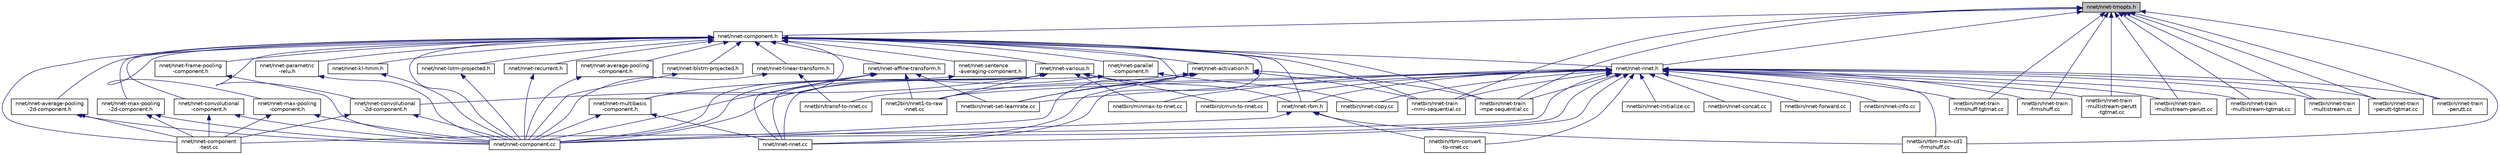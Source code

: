 digraph "nnet/nnet-trnopts.h"
{
  edge [fontname="Helvetica",fontsize="10",labelfontname="Helvetica",labelfontsize="10"];
  node [fontname="Helvetica",fontsize="10",shape=record];
  Node26 [label="nnet/nnet-trnopts.h",height=0.2,width=0.4,color="black", fillcolor="grey75", style="filled", fontcolor="black"];
  Node26 -> Node27 [dir="back",color="midnightblue",fontsize="10",style="solid",fontname="Helvetica"];
  Node27 [label="nnet/nnet-component.h",height=0.2,width=0.4,color="black", fillcolor="white", style="filled",URL="$nnet-component_8h.html"];
  Node27 -> Node28 [dir="back",color="midnightblue",fontsize="10",style="solid",fontname="Helvetica"];
  Node28 [label="nnet/nnet-activation.h",height=0.2,width=0.4,color="black", fillcolor="white", style="filled",URL="$nnet-activation_8h.html"];
  Node28 -> Node29 [dir="back",color="midnightblue",fontsize="10",style="solid",fontname="Helvetica"];
  Node29 [label="nnet/nnet-component.cc",height=0.2,width=0.4,color="black", fillcolor="white", style="filled",URL="$nnet-component_8cc.html"];
  Node28 -> Node30 [dir="back",color="midnightblue",fontsize="10",style="solid",fontname="Helvetica"];
  Node30 [label="nnet/nnet-nnet.cc",height=0.2,width=0.4,color="black", fillcolor="white", style="filled",URL="$nnet-nnet_8cc.html"];
  Node28 -> Node31 [dir="back",color="midnightblue",fontsize="10",style="solid",fontname="Helvetica"];
  Node31 [label="nnetbin/nnet-set-learnrate.cc",height=0.2,width=0.4,color="black", fillcolor="white", style="filled",URL="$nnet-set-learnrate_8cc.html"];
  Node28 -> Node32 [dir="back",color="midnightblue",fontsize="10",style="solid",fontname="Helvetica"];
  Node32 [label="nnetbin/nnet-train\l-mmi-sequential.cc",height=0.2,width=0.4,color="black", fillcolor="white", style="filled",URL="$nnet-train-mmi-sequential_8cc.html"];
  Node28 -> Node33 [dir="back",color="midnightblue",fontsize="10",style="solid",fontname="Helvetica"];
  Node33 [label="nnetbin/nnet-train\l-mpe-sequential.cc",height=0.2,width=0.4,color="black", fillcolor="white", style="filled",URL="$nnet-train-mpe-sequential_8cc.html"];
  Node28 -> Node34 [dir="back",color="midnightblue",fontsize="10",style="solid",fontname="Helvetica"];
  Node34 [label="nnet2bin/nnet1-to-raw\l-nnet.cc",height=0.2,width=0.4,color="black", fillcolor="white", style="filled",URL="$nnet1-to-raw-nnet_8cc.html"];
  Node27 -> Node35 [dir="back",color="midnightblue",fontsize="10",style="solid",fontname="Helvetica"];
  Node35 [label="nnet/nnet-affine-transform.h",height=0.2,width=0.4,color="black", fillcolor="white", style="filled",URL="$nnet-affine-transform_8h.html"];
  Node35 -> Node29 [dir="back",color="midnightblue",fontsize="10",style="solid",fontname="Helvetica"];
  Node35 -> Node36 [dir="back",color="midnightblue",fontsize="10",style="solid",fontname="Helvetica"];
  Node36 [label="nnet/nnet-multibasis\l-component.h",height=0.2,width=0.4,color="black", fillcolor="white", style="filled",URL="$nnet-multibasis-component_8h.html"];
  Node36 -> Node29 [dir="back",color="midnightblue",fontsize="10",style="solid",fontname="Helvetica"];
  Node36 -> Node30 [dir="back",color="midnightblue",fontsize="10",style="solid",fontname="Helvetica"];
  Node35 -> Node30 [dir="back",color="midnightblue",fontsize="10",style="solid",fontname="Helvetica"];
  Node35 -> Node31 [dir="back",color="midnightblue",fontsize="10",style="solid",fontname="Helvetica"];
  Node35 -> Node34 [dir="back",color="midnightblue",fontsize="10",style="solid",fontname="Helvetica"];
  Node27 -> Node37 [dir="back",color="midnightblue",fontsize="10",style="solid",fontname="Helvetica"];
  Node37 [label="nnet/nnet-average-pooling\l-2d-component.h",height=0.2,width=0.4,color="black", fillcolor="white", style="filled",URL="$nnet-average-pooling-2d-component_8h.html"];
  Node37 -> Node38 [dir="back",color="midnightblue",fontsize="10",style="solid",fontname="Helvetica"];
  Node38 [label="nnet/nnet-component\l-test.cc",height=0.2,width=0.4,color="black", fillcolor="white", style="filled",URL="$nnet-component-test_8cc.html"];
  Node37 -> Node29 [dir="back",color="midnightblue",fontsize="10",style="solid",fontname="Helvetica"];
  Node27 -> Node39 [dir="back",color="midnightblue",fontsize="10",style="solid",fontname="Helvetica"];
  Node39 [label="nnet/nnet-average-pooling\l-component.h",height=0.2,width=0.4,color="black", fillcolor="white", style="filled",URL="$nnet-average-pooling-component_8h.html"];
  Node39 -> Node29 [dir="back",color="midnightblue",fontsize="10",style="solid",fontname="Helvetica"];
  Node27 -> Node40 [dir="back",color="midnightblue",fontsize="10",style="solid",fontname="Helvetica"];
  Node40 [label="nnet/nnet-blstm-projected.h",height=0.2,width=0.4,color="black", fillcolor="white", style="filled",URL="$nnet-blstm-projected_8h.html"];
  Node40 -> Node29 [dir="back",color="midnightblue",fontsize="10",style="solid",fontname="Helvetica"];
  Node27 -> Node38 [dir="back",color="midnightblue",fontsize="10",style="solid",fontname="Helvetica"];
  Node27 -> Node41 [dir="back",color="midnightblue",fontsize="10",style="solid",fontname="Helvetica"];
  Node41 [label="nnet/nnet-nnet.h",height=0.2,width=0.4,color="black", fillcolor="white", style="filled",URL="$nnet-nnet_8h.html"];
  Node41 -> Node38 [dir="back",color="midnightblue",fontsize="10",style="solid",fontname="Helvetica"];
  Node41 -> Node29 [dir="back",color="midnightblue",fontsize="10",style="solid",fontname="Helvetica"];
  Node41 -> Node42 [dir="back",color="midnightblue",fontsize="10",style="solid",fontname="Helvetica"];
  Node42 [label="nnet/nnet-rbm.h",height=0.2,width=0.4,color="black", fillcolor="white", style="filled",URL="$nnet-rbm_8h.html"];
  Node42 -> Node29 [dir="back",color="midnightblue",fontsize="10",style="solid",fontname="Helvetica"];
  Node42 -> Node43 [dir="back",color="midnightblue",fontsize="10",style="solid",fontname="Helvetica"];
  Node43 [label="nnetbin/rbm-convert\l-to-nnet.cc",height=0.2,width=0.4,color="black", fillcolor="white", style="filled",URL="$rbm-convert-to-nnet_8cc.html"];
  Node42 -> Node44 [dir="back",color="midnightblue",fontsize="10",style="solid",fontname="Helvetica"];
  Node44 [label="nnetbin/rbm-train-cd1\l-frmshuff.cc",height=0.2,width=0.4,color="black", fillcolor="white", style="filled",URL="$rbm-train-cd1-frmshuff_8cc.html"];
  Node41 -> Node30 [dir="back",color="midnightblue",fontsize="10",style="solid",fontname="Helvetica"];
  Node41 -> Node45 [dir="back",color="midnightblue",fontsize="10",style="solid",fontname="Helvetica"];
  Node45 [label="nnetbin/cmvn-to-nnet.cc",height=0.2,width=0.4,color="black", fillcolor="white", style="filled",URL="$cmvn-to-nnet_8cc.html"];
  Node41 -> Node46 [dir="back",color="midnightblue",fontsize="10",style="solid",fontname="Helvetica"];
  Node46 [label="nnetbin/minmax-to-nnet.cc",height=0.2,width=0.4,color="black", fillcolor="white", style="filled",URL="$minmax-to-nnet_8cc.html"];
  Node41 -> Node47 [dir="back",color="midnightblue",fontsize="10",style="solid",fontname="Helvetica"];
  Node47 [label="nnetbin/nnet-concat.cc",height=0.2,width=0.4,color="black", fillcolor="white", style="filled",URL="$nnet-concat_8cc.html"];
  Node41 -> Node48 [dir="back",color="midnightblue",fontsize="10",style="solid",fontname="Helvetica"];
  Node48 [label="nnetbin/nnet-copy.cc",height=0.2,width=0.4,color="black", fillcolor="white", style="filled",URL="$nnet-copy_8cc.html"];
  Node41 -> Node49 [dir="back",color="midnightblue",fontsize="10",style="solid",fontname="Helvetica"];
  Node49 [label="nnetbin/nnet-forward.cc",height=0.2,width=0.4,color="black", fillcolor="white", style="filled",URL="$nnet-forward_8cc.html"];
  Node41 -> Node50 [dir="back",color="midnightblue",fontsize="10",style="solid",fontname="Helvetica"];
  Node50 [label="nnetbin/nnet-info.cc",height=0.2,width=0.4,color="black", fillcolor="white", style="filled",URL="$nnet-info_8cc.html"];
  Node41 -> Node51 [dir="back",color="midnightblue",fontsize="10",style="solid",fontname="Helvetica"];
  Node51 [label="nnetbin/nnet-initialize.cc",height=0.2,width=0.4,color="black", fillcolor="white", style="filled",URL="$nnet-initialize_8cc.html"];
  Node41 -> Node31 [dir="back",color="midnightblue",fontsize="10",style="solid",fontname="Helvetica"];
  Node41 -> Node52 [dir="back",color="midnightblue",fontsize="10",style="solid",fontname="Helvetica"];
  Node52 [label="nnetbin/nnet-train\l-frmshuff-tgtmat.cc",height=0.2,width=0.4,color="black", fillcolor="white", style="filled",URL="$nnet-train-frmshuff-tgtmat_8cc.html"];
  Node41 -> Node53 [dir="back",color="midnightblue",fontsize="10",style="solid",fontname="Helvetica"];
  Node53 [label="nnetbin/nnet-train\l-frmshuff.cc",height=0.2,width=0.4,color="black", fillcolor="white", style="filled",URL="$nnet-train-frmshuff_8cc.html"];
  Node41 -> Node32 [dir="back",color="midnightblue",fontsize="10",style="solid",fontname="Helvetica"];
  Node41 -> Node33 [dir="back",color="midnightblue",fontsize="10",style="solid",fontname="Helvetica"];
  Node41 -> Node54 [dir="back",color="midnightblue",fontsize="10",style="solid",fontname="Helvetica"];
  Node54 [label="nnetbin/nnet-train\l-multistream-perutt\l-tgtmat.cc",height=0.2,width=0.4,color="black", fillcolor="white", style="filled",URL="$nnet-train-multistream-perutt-tgtmat_8cc.html"];
  Node41 -> Node55 [dir="back",color="midnightblue",fontsize="10",style="solid",fontname="Helvetica"];
  Node55 [label="nnetbin/nnet-train\l-multistream-perutt.cc",height=0.2,width=0.4,color="black", fillcolor="white", style="filled",URL="$nnet-train-multistream-perutt_8cc.html"];
  Node41 -> Node56 [dir="back",color="midnightblue",fontsize="10",style="solid",fontname="Helvetica"];
  Node56 [label="nnetbin/nnet-train\l-multistream-tgtmat.cc",height=0.2,width=0.4,color="black", fillcolor="white", style="filled",URL="$nnet-train-multistream-tgtmat_8cc.html"];
  Node41 -> Node57 [dir="back",color="midnightblue",fontsize="10",style="solid",fontname="Helvetica"];
  Node57 [label="nnetbin/nnet-train\l-multistream.cc",height=0.2,width=0.4,color="black", fillcolor="white", style="filled",URL="$nnet-train-multistream_8cc.html"];
  Node41 -> Node58 [dir="back",color="midnightblue",fontsize="10",style="solid",fontname="Helvetica"];
  Node58 [label="nnetbin/nnet-train\l-perutt-tgtmat.cc",height=0.2,width=0.4,color="black", fillcolor="white", style="filled",URL="$nnet-train-perutt-tgtmat_8cc.html"];
  Node41 -> Node59 [dir="back",color="midnightblue",fontsize="10",style="solid",fontname="Helvetica"];
  Node59 [label="nnetbin/nnet-train\l-perutt.cc",height=0.2,width=0.4,color="black", fillcolor="white", style="filled",URL="$nnet-train-perutt_8cc.html"];
  Node41 -> Node43 [dir="back",color="midnightblue",fontsize="10",style="solid",fontname="Helvetica"];
  Node41 -> Node44 [dir="back",color="midnightblue",fontsize="10",style="solid",fontname="Helvetica"];
  Node41 -> Node60 [dir="back",color="midnightblue",fontsize="10",style="solid",fontname="Helvetica"];
  Node60 [label="nnetbin/transf-to-nnet.cc",height=0.2,width=0.4,color="black", fillcolor="white", style="filled",URL="$transf-to-nnet_8cc.html"];
  Node41 -> Node34 [dir="back",color="midnightblue",fontsize="10",style="solid",fontname="Helvetica"];
  Node27 -> Node61 [dir="back",color="midnightblue",fontsize="10",style="solid",fontname="Helvetica"];
  Node61 [label="nnet/nnet-convolutional\l-component.h",height=0.2,width=0.4,color="black", fillcolor="white", style="filled",URL="$nnet-convolutional-component_8h.html"];
  Node61 -> Node38 [dir="back",color="midnightblue",fontsize="10",style="solid",fontname="Helvetica"];
  Node61 -> Node29 [dir="back",color="midnightblue",fontsize="10",style="solid",fontname="Helvetica"];
  Node27 -> Node62 [dir="back",color="midnightblue",fontsize="10",style="solid",fontname="Helvetica"];
  Node62 [label="nnet/nnet-convolutional\l-2d-component.h",height=0.2,width=0.4,color="black", fillcolor="white", style="filled",URL="$nnet-convolutional-2d-component_8h.html"];
  Node62 -> Node38 [dir="back",color="midnightblue",fontsize="10",style="solid",fontname="Helvetica"];
  Node62 -> Node29 [dir="back",color="midnightblue",fontsize="10",style="solid",fontname="Helvetica"];
  Node27 -> Node63 [dir="back",color="midnightblue",fontsize="10",style="solid",fontname="Helvetica"];
  Node63 [label="nnet/nnet-various.h",height=0.2,width=0.4,color="black", fillcolor="white", style="filled",URL="$nnet-various_8h.html"];
  Node63 -> Node62 [dir="back",color="midnightblue",fontsize="10",style="solid",fontname="Helvetica"];
  Node63 -> Node42 [dir="back",color="midnightblue",fontsize="10",style="solid",fontname="Helvetica"];
  Node63 -> Node29 [dir="back",color="midnightblue",fontsize="10",style="solid",fontname="Helvetica"];
  Node63 -> Node30 [dir="back",color="midnightblue",fontsize="10",style="solid",fontname="Helvetica"];
  Node63 -> Node45 [dir="back",color="midnightblue",fontsize="10",style="solid",fontname="Helvetica"];
  Node63 -> Node46 [dir="back",color="midnightblue",fontsize="10",style="solid",fontname="Helvetica"];
  Node63 -> Node34 [dir="back",color="midnightblue",fontsize="10",style="solid",fontname="Helvetica"];
  Node27 -> Node64 [dir="back",color="midnightblue",fontsize="10",style="solid",fontname="Helvetica"];
  Node64 [label="nnet/nnet-max-pooling\l-component.h",height=0.2,width=0.4,color="black", fillcolor="white", style="filled",URL="$nnet-max-pooling-component_8h.html"];
  Node64 -> Node38 [dir="back",color="midnightblue",fontsize="10",style="solid",fontname="Helvetica"];
  Node64 -> Node29 [dir="back",color="midnightblue",fontsize="10",style="solid",fontname="Helvetica"];
  Node27 -> Node65 [dir="back",color="midnightblue",fontsize="10",style="solid",fontname="Helvetica"];
  Node65 [label="nnet/nnet-max-pooling\l-2d-component.h",height=0.2,width=0.4,color="black", fillcolor="white", style="filled",URL="$nnet-max-pooling-2d-component_8h.html"];
  Node65 -> Node38 [dir="back",color="midnightblue",fontsize="10",style="solid",fontname="Helvetica"];
  Node65 -> Node29 [dir="back",color="midnightblue",fontsize="10",style="solid",fontname="Helvetica"];
  Node27 -> Node29 [dir="back",color="midnightblue",fontsize="10",style="solid",fontname="Helvetica"];
  Node27 -> Node66 [dir="back",color="midnightblue",fontsize="10",style="solid",fontname="Helvetica"];
  Node66 [label="nnet/nnet-kl-hmm.h",height=0.2,width=0.4,color="black", fillcolor="white", style="filled",URL="$nnet-kl-hmm_8h.html"];
  Node66 -> Node29 [dir="back",color="midnightblue",fontsize="10",style="solid",fontname="Helvetica"];
  Node27 -> Node67 [dir="back",color="midnightblue",fontsize="10",style="solid",fontname="Helvetica"];
  Node67 [label="nnet/nnet-linear-transform.h",height=0.2,width=0.4,color="black", fillcolor="white", style="filled",URL="$nnet-linear-transform_8h.html"];
  Node67 -> Node29 [dir="back",color="midnightblue",fontsize="10",style="solid",fontname="Helvetica"];
  Node67 -> Node60 [dir="back",color="midnightblue",fontsize="10",style="solid",fontname="Helvetica"];
  Node27 -> Node42 [dir="back",color="midnightblue",fontsize="10",style="solid",fontname="Helvetica"];
  Node27 -> Node68 [dir="back",color="midnightblue",fontsize="10",style="solid",fontname="Helvetica"];
  Node68 [label="nnet/nnet-lstm-projected.h",height=0.2,width=0.4,color="black", fillcolor="white", style="filled",URL="$nnet-lstm-projected_8h.html"];
  Node68 -> Node29 [dir="back",color="midnightblue",fontsize="10",style="solid",fontname="Helvetica"];
  Node27 -> Node69 [dir="back",color="midnightblue",fontsize="10",style="solid",fontname="Helvetica"];
  Node69 [label="nnet/nnet-recurrent.h",height=0.2,width=0.4,color="black", fillcolor="white", style="filled",URL="$nnet-recurrent_8h.html"];
  Node69 -> Node29 [dir="back",color="midnightblue",fontsize="10",style="solid",fontname="Helvetica"];
  Node27 -> Node70 [dir="back",color="midnightblue",fontsize="10",style="solid",fontname="Helvetica"];
  Node70 [label="nnet/nnet-sentence\l-averaging-component.h",height=0.2,width=0.4,color="black", fillcolor="white", style="filled",URL="$nnet-sentence-averaging-component_8h.html"];
  Node70 -> Node29 [dir="back",color="midnightblue",fontsize="10",style="solid",fontname="Helvetica"];
  Node27 -> Node71 [dir="back",color="midnightblue",fontsize="10",style="solid",fontname="Helvetica"];
  Node71 [label="nnet/nnet-frame-pooling\l-component.h",height=0.2,width=0.4,color="black", fillcolor="white", style="filled",URL="$nnet-frame-pooling-component_8h.html"];
  Node71 -> Node29 [dir="back",color="midnightblue",fontsize="10",style="solid",fontname="Helvetica"];
  Node27 -> Node72 [dir="back",color="midnightblue",fontsize="10",style="solid",fontname="Helvetica"];
  Node72 [label="nnet/nnet-parallel\l-component.h",height=0.2,width=0.4,color="black", fillcolor="white", style="filled",URL="$nnet-parallel-component_8h.html"];
  Node72 -> Node29 [dir="back",color="midnightblue",fontsize="10",style="solid",fontname="Helvetica"];
  Node72 -> Node30 [dir="back",color="midnightblue",fontsize="10",style="solid",fontname="Helvetica"];
  Node72 -> Node48 [dir="back",color="midnightblue",fontsize="10",style="solid",fontname="Helvetica"];
  Node27 -> Node36 [dir="back",color="midnightblue",fontsize="10",style="solid",fontname="Helvetica"];
  Node27 -> Node73 [dir="back",color="midnightblue",fontsize="10",style="solid",fontname="Helvetica"];
  Node73 [label="nnet/nnet-parametric\l-relu.h",height=0.2,width=0.4,color="black", fillcolor="white", style="filled",URL="$nnet-parametric-relu_8h.html"];
  Node73 -> Node29 [dir="back",color="midnightblue",fontsize="10",style="solid",fontname="Helvetica"];
  Node27 -> Node30 [dir="back",color="midnightblue",fontsize="10",style="solid",fontname="Helvetica"];
  Node27 -> Node31 [dir="back",color="midnightblue",fontsize="10",style="solid",fontname="Helvetica"];
  Node27 -> Node32 [dir="back",color="midnightblue",fontsize="10",style="solid",fontname="Helvetica"];
  Node27 -> Node33 [dir="back",color="midnightblue",fontsize="10",style="solid",fontname="Helvetica"];
  Node26 -> Node41 [dir="back",color="midnightblue",fontsize="10",style="solid",fontname="Helvetica"];
  Node26 -> Node52 [dir="back",color="midnightblue",fontsize="10",style="solid",fontname="Helvetica"];
  Node26 -> Node53 [dir="back",color="midnightblue",fontsize="10",style="solid",fontname="Helvetica"];
  Node26 -> Node32 [dir="back",color="midnightblue",fontsize="10",style="solid",fontname="Helvetica"];
  Node26 -> Node33 [dir="back",color="midnightblue",fontsize="10",style="solid",fontname="Helvetica"];
  Node26 -> Node54 [dir="back",color="midnightblue",fontsize="10",style="solid",fontname="Helvetica"];
  Node26 -> Node55 [dir="back",color="midnightblue",fontsize="10",style="solid",fontname="Helvetica"];
  Node26 -> Node56 [dir="back",color="midnightblue",fontsize="10",style="solid",fontname="Helvetica"];
  Node26 -> Node57 [dir="back",color="midnightblue",fontsize="10",style="solid",fontname="Helvetica"];
  Node26 -> Node58 [dir="back",color="midnightblue",fontsize="10",style="solid",fontname="Helvetica"];
  Node26 -> Node59 [dir="back",color="midnightblue",fontsize="10",style="solid",fontname="Helvetica"];
  Node26 -> Node44 [dir="back",color="midnightblue",fontsize="10",style="solid",fontname="Helvetica"];
}
